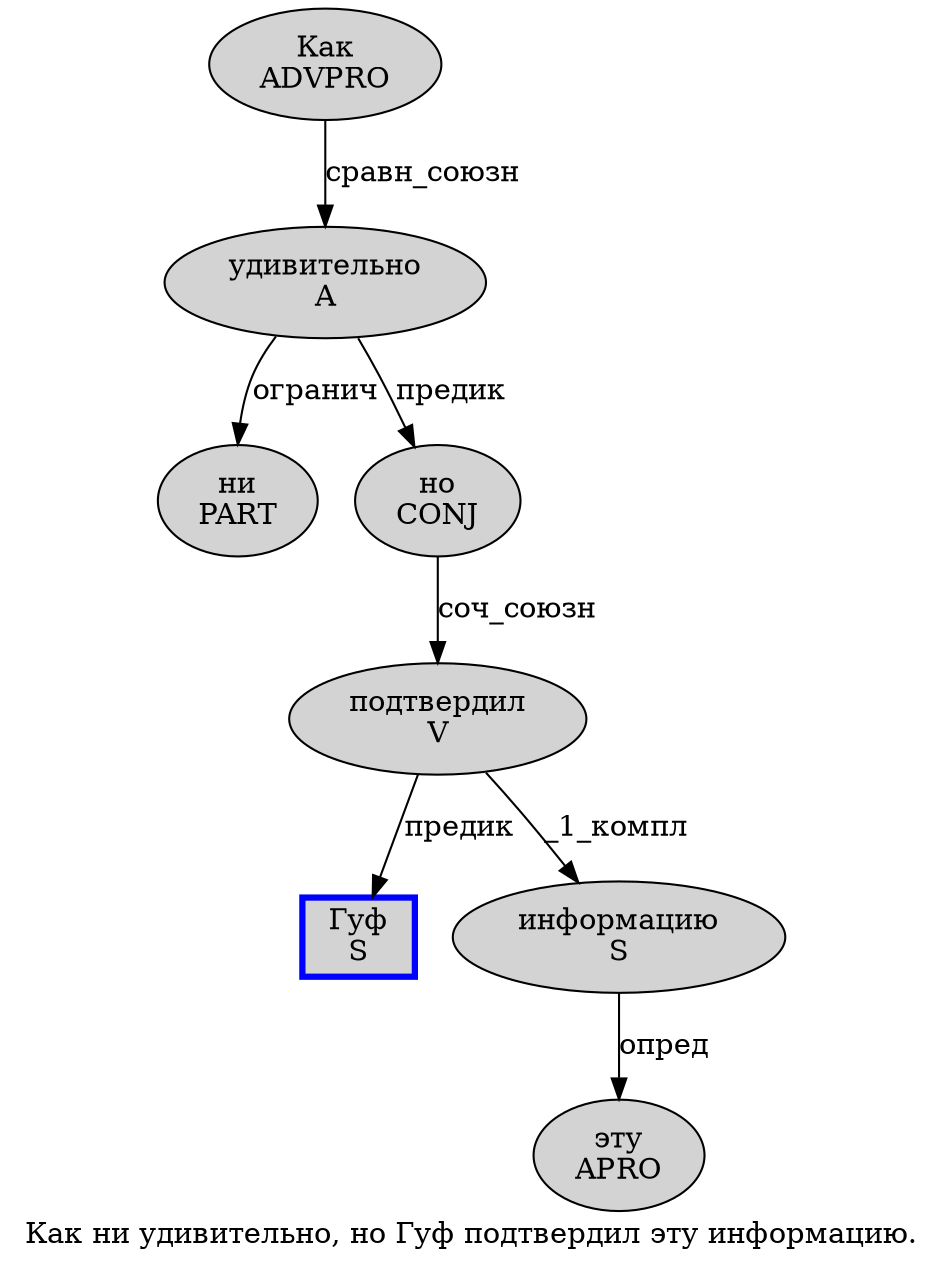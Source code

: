 digraph SENTENCE_387 {
	graph [label="Как ни удивительно, но Гуф подтвердил эту информацию."]
	node [style=filled]
		0 [label="Как
ADVPRO" color="" fillcolor=lightgray penwidth=1 shape=ellipse]
		1 [label="ни
PART" color="" fillcolor=lightgray penwidth=1 shape=ellipse]
		2 [label="удивительно
A" color="" fillcolor=lightgray penwidth=1 shape=ellipse]
		4 [label="но
CONJ" color="" fillcolor=lightgray penwidth=1 shape=ellipse]
		5 [label="Гуф
S" color=blue fillcolor=lightgray penwidth=3 shape=box]
		6 [label="подтвердил
V" color="" fillcolor=lightgray penwidth=1 shape=ellipse]
		7 [label="эту
APRO" color="" fillcolor=lightgray penwidth=1 shape=ellipse]
		8 [label="информацию
S" color="" fillcolor=lightgray penwidth=1 shape=ellipse]
			4 -> 6 [label="соч_союзн"]
			2 -> 1 [label="огранич"]
			2 -> 4 [label="предик"]
			0 -> 2 [label="сравн_союзн"]
			8 -> 7 [label="опред"]
			6 -> 5 [label="предик"]
			6 -> 8 [label="_1_компл"]
}